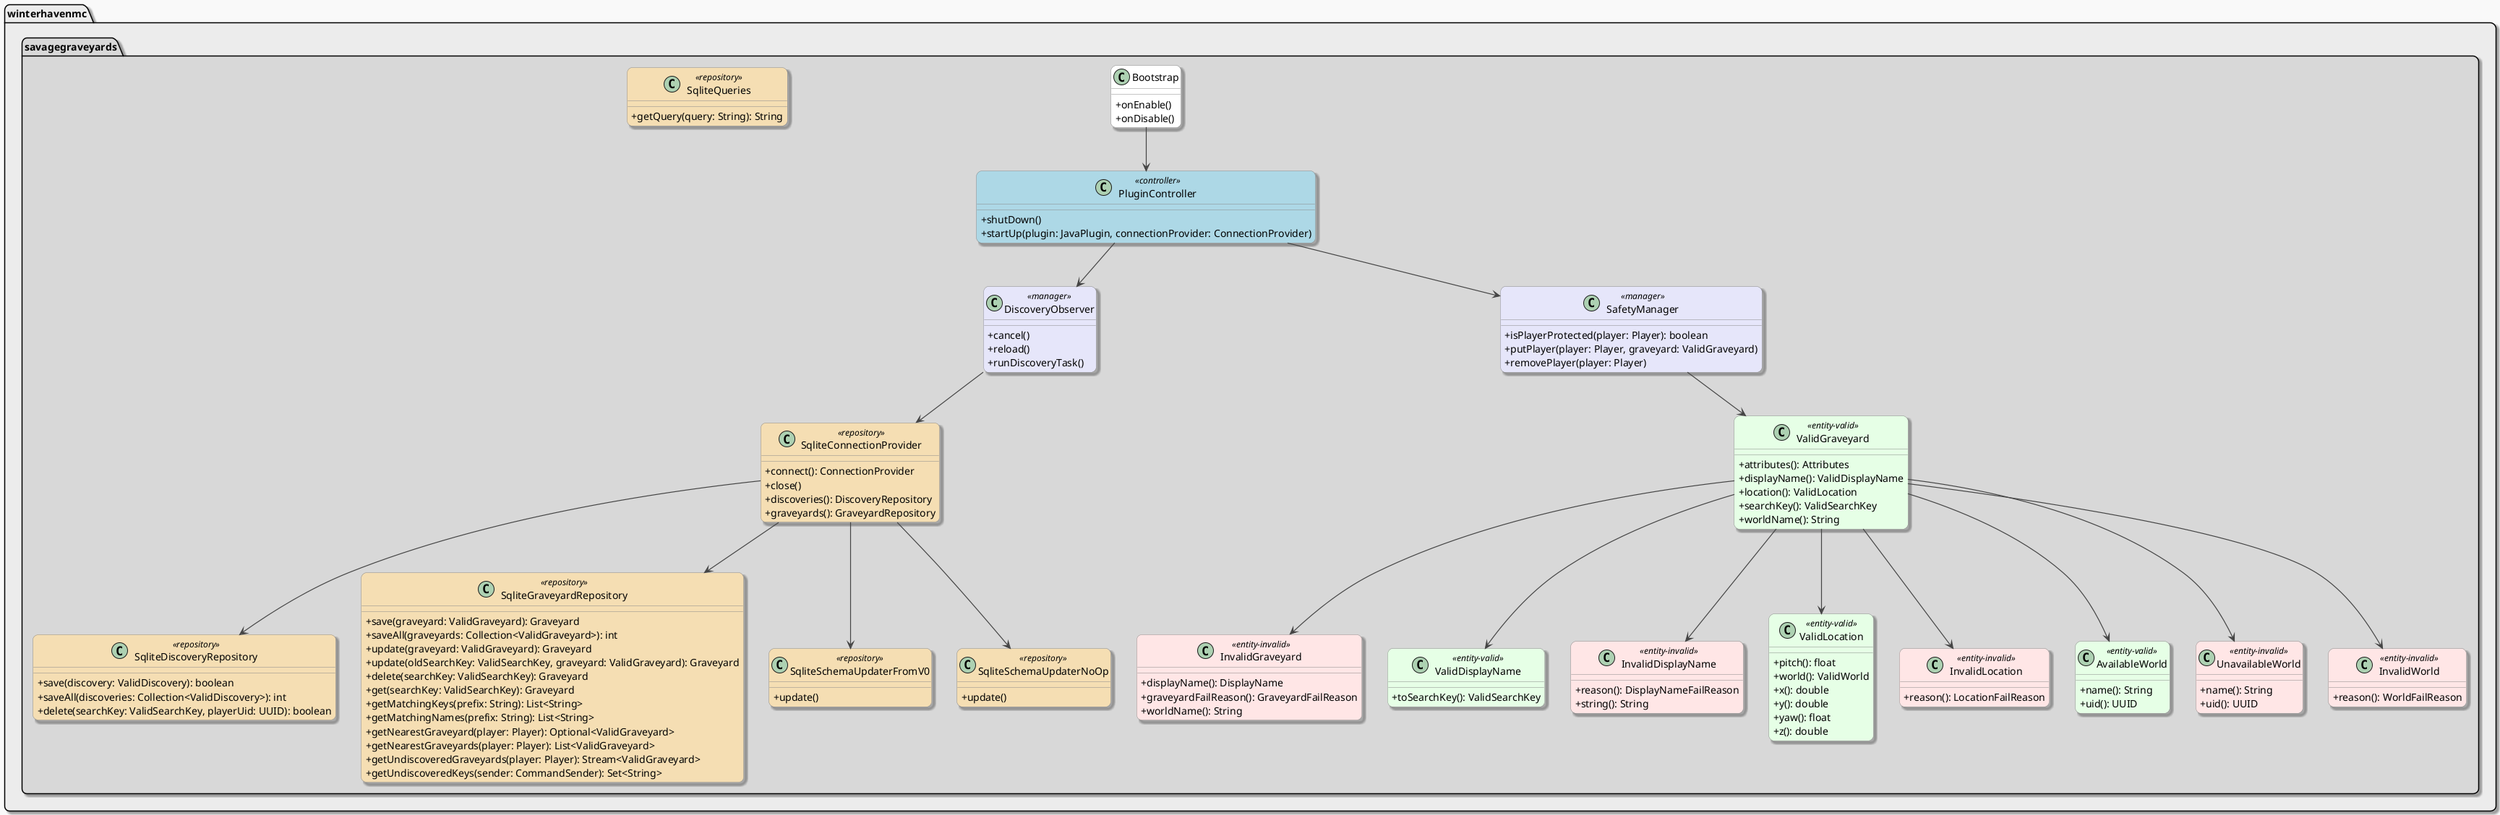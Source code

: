 @startuml
' === GLOBAL STYLING ===
skinparam backgroundColor #f9f9f9
skinparam shadowing true
skinparam roundCorner 15
skinparam ArrowColor #444444
skinparam ArrowThickness 1.2
skinparam ArrowFontSize 11
skinparam packageTitleFontSize 14
skinparam classFontName "Helvetica"
skinparam classAttributeIconSize 0
skinparam class {
  BackgroundColor white
  BorderColor #888888
}

' stereotype coloring
skinparam class {
  BackgroundColor<<controller>> LightBlue
  BackgroundColor<<manager>> Lavender
  BackgroundColor<<repository>> Wheat
  BackgroundColor<<entity-valid>> #e6ffe6
  BackgroundColor<<entity-invalid>> #ffe6e6
}

' === PACKAGES ===
package "winterhavenmc" #ececec {
  package "savagegraveyards" #d8d8d8 {

    ' --- Core classes ---
    class PluginController <<controller>> {
      + shutDown()
      + startUp(plugin: JavaPlugin, connectionProvider: ConnectionProvider)
    }

    class Bootstrap {
      + onEnable()
      + onDisable()
    }

    class DiscoveryObserver <<manager>> {
      + cancel()
      + reload()
      + runDiscoveryTask()
    }

    class SafetyManager <<manager>> {
      + isPlayerProtected(player: Player): boolean
      + putPlayer(player: Player, graveyard: ValidGraveyard)
      + removePlayer(player: Player)
    }

    ' --- Persistence ---
    class SqliteConnectionProvider <<repository>> {
      + connect(): ConnectionProvider
      + close()
      + discoveries(): DiscoveryRepository
      + graveyards(): GraveyardRepository
    }

    class SqliteDiscoveryRepository <<repository>> {
      + save(discovery: ValidDiscovery): boolean
      + saveAll(discoveries: Collection<ValidDiscovery>): int
      + delete(searchKey: ValidSearchKey, playerUid: UUID): boolean
    }

    class SqliteGraveyardRepository <<repository>> {
      + save(graveyard: ValidGraveyard): Graveyard
      + saveAll(graveyards: Collection<ValidGraveyard>): int
      + update(graveyard: ValidGraveyard): Graveyard
      + update(oldSearchKey: ValidSearchKey, graveyard: ValidGraveyard): Graveyard
      + delete(searchKey: ValidSearchKey): Graveyard
      + get(searchKey: ValidSearchKey): Graveyard
      + getMatchingKeys(prefix: String): List<String>
      + getMatchingNames(prefix: String): List<String>
      + getNearestGraveyard(player: Player): Optional<ValidGraveyard>
      + getNearestGraveyards(player: Player): List<ValidGraveyard>
      + getUndiscoveredGraveyards(player: Player): Stream<ValidGraveyard>
      + getUndiscoveredKeys(sender: CommandSender): Set<String>
    }

    class SqliteSchemaUpdaterFromV0 <<repository>> {
      + update()
    }

    class SqliteSchemaUpdaterNoOp <<repository>> {
      + update()
    }

    class SqliteQueries <<repository>> {
      + getQuery(query: String): String
    }

    ' --- Entities (Valid/Invalid) ---
    class ValidGraveyard <<entity-valid>> {
      + attributes(): Attributes
      + displayName(): ValidDisplayName
      + location(): ValidLocation
      + searchKey(): ValidSearchKey
      + worldName(): String
    }

    class InvalidGraveyard <<entity-invalid>> {
      + displayName(): DisplayName
      + graveyardFailReason(): GraveyardFailReason
      + worldName(): String
    }

    class ValidDisplayName <<entity-valid>> {
      + toSearchKey(): ValidSearchKey
    }

    class InvalidDisplayName <<entity-invalid>> {
      + reason(): DisplayNameFailReason
      + string(): String
    }

    class ValidLocation <<entity-valid>> {
      + pitch(): float
      + world(): ValidWorld
      + x(): double
      + y(): double
      + yaw(): float
      + z(): double
    }

    class InvalidLocation <<entity-invalid>> {
      + reason(): LocationFailReason
    }

    class AvailableWorld <<entity-valid>> {
      + name(): String
      + uid(): UUID
    }

    class UnavailableWorld <<entity-invalid>> {
      + name(): String
      + uid(): UUID
    }

    class InvalidWorld <<entity-invalid>> {
      + reason(): WorldFailReason
    }
  }
}

' === RELATIONSHIPS ===
Bootstrap --> PluginController
PluginController --> DiscoveryObserver
PluginController --> SafetyManager
DiscoveryObserver --> SqliteConnectionProvider
SafetyManager --> ValidGraveyard
SqliteConnectionProvider --> SqliteDiscoveryRepository
SqliteConnectionProvider --> SqliteGraveyardRepository
SqliteConnectionProvider --> SqliteSchemaUpdaterFromV0
SqliteConnectionProvider --> SqliteSchemaUpdaterNoOp

ValidGraveyard --> ValidDisplayName
ValidGraveyard --> ValidLocation
ValidGraveyard --> AvailableWorld
ValidGraveyard --> UnavailableWorld
ValidGraveyard --> InvalidDisplayName
ValidGraveyard --> InvalidLocation
ValidGraveyard --> InvalidWorld
ValidGraveyard --> InvalidGraveyard

@enduml
